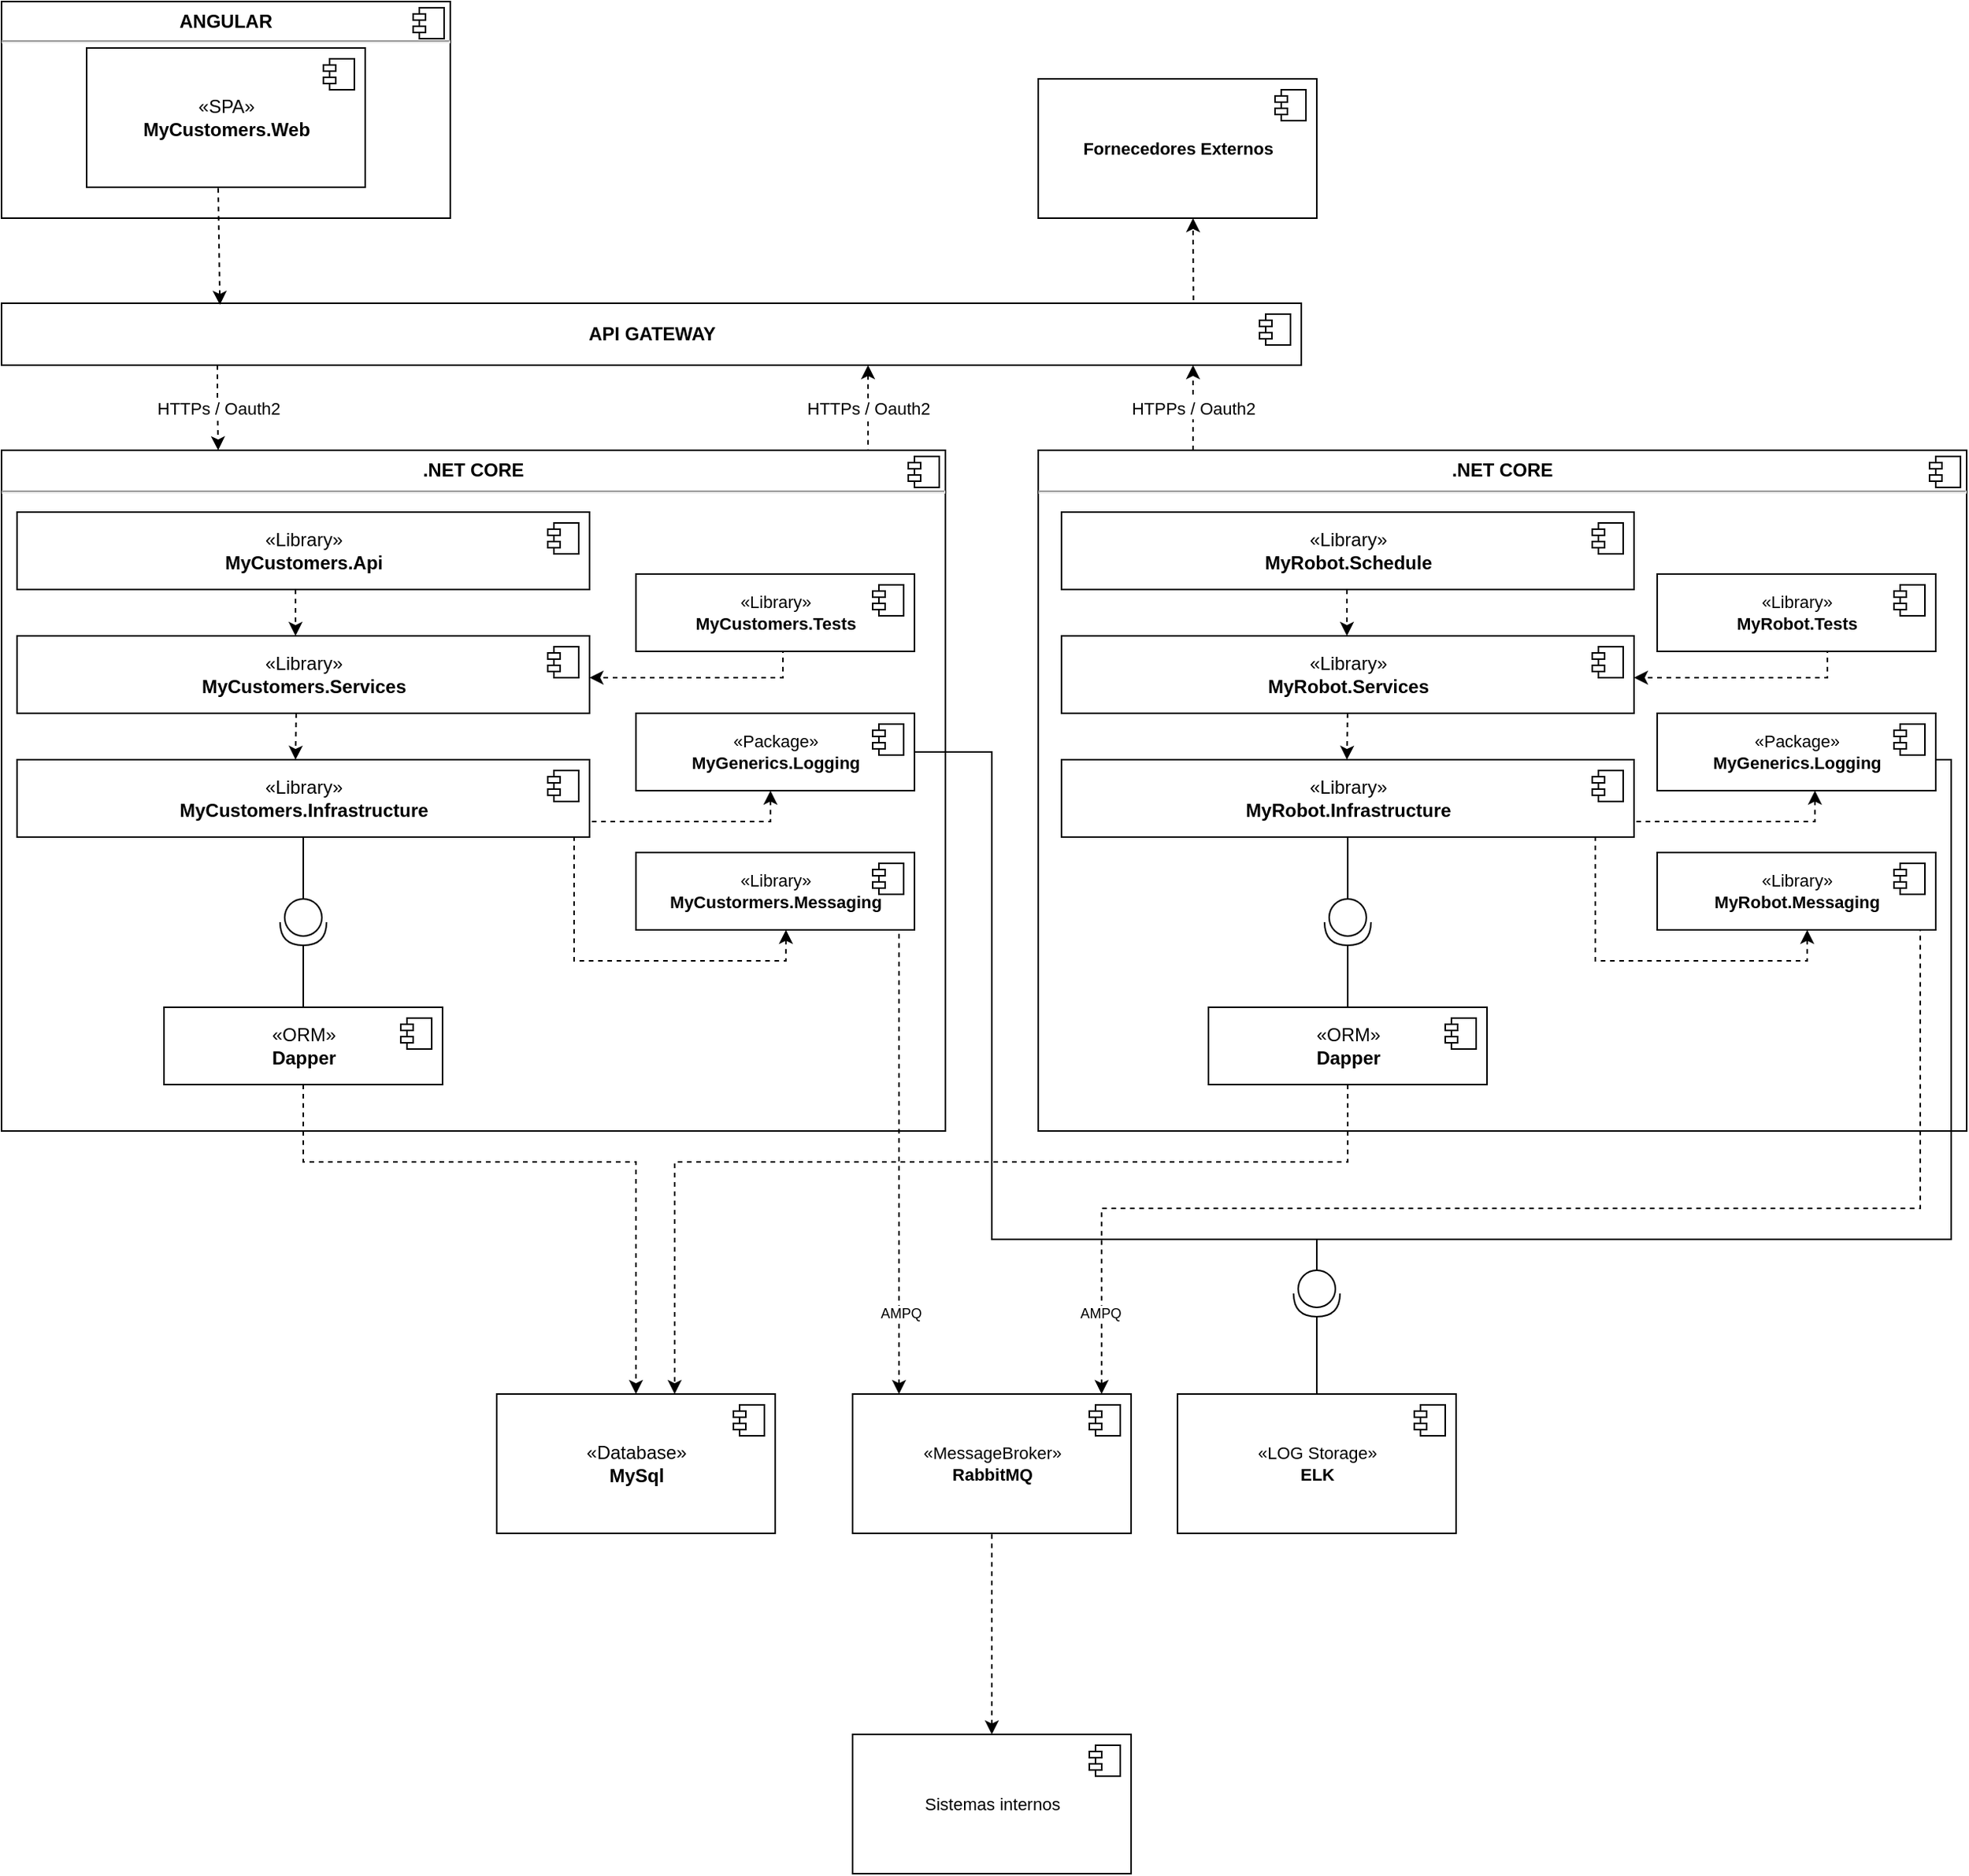 <mxfile version="17.2.4" type="device"><diagram name="Page-1" id="58cdce13-f638-feb5-8d6f-7d28b1aa9fa0"><mxGraphModel dx="1422" dy="865" grid="1" gridSize="10" guides="1" tooltips="1" connect="1" arrows="1" fold="1" page="1" pageScale="1" pageWidth="1100" pageHeight="850" background="none" math="0" shadow="0"><root><mxCell id="0"/><mxCell id="1" parent="0"/><mxCell id="VvFKbpdzm0UCO0116I_n-8" value="&lt;b&gt;API GATEWAY&lt;/b&gt;" style="html=1;dropTarget=0;" parent="1" vertex="1"><mxGeometry x="70" y="405" width="840" height="40" as="geometry"/></mxCell><mxCell id="VvFKbpdzm0UCO0116I_n-9" value="" style="shape=module;jettyWidth=8;jettyHeight=4;" parent="VvFKbpdzm0UCO0116I_n-8" vertex="1"><mxGeometry x="1" width="20" height="20" relative="1" as="geometry"><mxPoint x="-27" y="7" as="offset"/></mxGeometry></mxCell><mxCell id="VvFKbpdzm0UCO0116I_n-25" value="&lt;p style=&quot;margin: 0px ; margin-top: 6px ; text-align: center&quot;&gt;&lt;b&gt;.NET CORE&lt;/b&gt;&lt;/p&gt;&lt;hr&gt;&lt;p style=&quot;margin: 0px ; margin-left: 8px&quot;&gt;&lt;br&gt;&lt;/p&gt;" style="align=left;overflow=fill;html=1;dropTarget=0;" parent="1" vertex="1"><mxGeometry x="70" y="500" width="610" height="440" as="geometry"/></mxCell><mxCell id="VvFKbpdzm0UCO0116I_n-26" value="" style="shape=component;jettyWidth=8;jettyHeight=4;" parent="VvFKbpdzm0UCO0116I_n-25" vertex="1"><mxGeometry x="1" width="20" height="20" relative="1" as="geometry"><mxPoint x="-24" y="4" as="offset"/></mxGeometry></mxCell><mxCell id="VvFKbpdzm0UCO0116I_n-29" value="«Library»&lt;br&gt;&lt;b&gt;MyCustomers.Api&lt;/b&gt;" style="html=1;dropTarget=0;" parent="1" vertex="1"><mxGeometry x="80" y="540" width="370" height="50" as="geometry"/></mxCell><mxCell id="VvFKbpdzm0UCO0116I_n-30" value="" style="shape=module;jettyWidth=8;jettyHeight=4;" parent="VvFKbpdzm0UCO0116I_n-29" vertex="1"><mxGeometry x="1" width="20" height="20" relative="1" as="geometry"><mxPoint x="-27" y="7" as="offset"/></mxGeometry></mxCell><mxCell id="VvFKbpdzm0UCO0116I_n-31" value="«Library»&lt;br&gt;&lt;b&gt;MyCustomers.Services&lt;/b&gt;" style="html=1;dropTarget=0;" parent="1" vertex="1"><mxGeometry x="80" y="620" width="370" height="50" as="geometry"/></mxCell><mxCell id="VvFKbpdzm0UCO0116I_n-32" value="" style="shape=module;jettyWidth=8;jettyHeight=4;" parent="VvFKbpdzm0UCO0116I_n-31" vertex="1"><mxGeometry x="1" width="20" height="20" relative="1" as="geometry"><mxPoint x="-27" y="7" as="offset"/></mxGeometry></mxCell><mxCell id="VvFKbpdzm0UCO0116I_n-33" value="«Library»&lt;br&gt;&lt;b&gt;MyCustomers.Infrastructure&lt;/b&gt;" style="html=1;dropTarget=0;" parent="1" vertex="1"><mxGeometry x="80" y="700" width="370" height="50" as="geometry"/></mxCell><mxCell id="VvFKbpdzm0UCO0116I_n-34" value="" style="shape=module;jettyWidth=8;jettyHeight=4;" parent="VvFKbpdzm0UCO0116I_n-33" vertex="1"><mxGeometry x="1" width="20" height="20" relative="1" as="geometry"><mxPoint x="-27" y="7" as="offset"/></mxGeometry></mxCell><mxCell id="ZTXozg64svyM73aOMJIb-1" value="" style="endArrow=classic;html=1;rounded=0;dashed=1" parent="1" edge="1"><mxGeometry width="50" height="50" relative="1" as="geometry"><mxPoint x="260" y="590" as="sourcePoint"/><mxPoint x="260" y="620" as="targetPoint"/><Array as="points"><mxPoint x="260" y="600"/></Array></mxGeometry></mxCell><mxCell id="ZTXozg64svyM73aOMJIb-5" value="" style="endArrow=classic;html=1;rounded=0;dashed=1" parent="1" edge="1"><mxGeometry width="50" height="50" relative="1" as="geometry"><mxPoint x="260.4" y="670" as="sourcePoint"/><mxPoint x="260" y="700" as="targetPoint"/><Array as="points"/></mxGeometry></mxCell><mxCell id="ZTXozg64svyM73aOMJIb-7" value="" style="endArrow=classic;html=1;rounded=0;dashed=1" parent="1" edge="1"><mxGeometry relative="1" as="geometry"><mxPoint x="209.5" y="445" as="sourcePoint"/><mxPoint x="210" y="500" as="targetPoint"/><Array as="points"><mxPoint x="209.5" y="465"/></Array></mxGeometry></mxCell><object label="HTTPs / Oauth2" sdsds="sdsdsds" id="ZTXozg64svyM73aOMJIb-8"><mxCell style="edgeLabel;resizable=0;html=1;align=center;verticalAlign=middle;" parent="ZTXozg64svyM73aOMJIb-7" connectable="0" vertex="1"><mxGeometry relative="1" as="geometry"/></mxCell></object><mxCell id="ZTXozg64svyM73aOMJIb-9" value="«Database»&lt;br&gt;&lt;b&gt;MySql&lt;/b&gt;" style="html=1;dropTarget=0;" parent="1" vertex="1"><mxGeometry x="390" y="1110" width="180" height="90" as="geometry"/></mxCell><mxCell id="ZTXozg64svyM73aOMJIb-10" value="" style="shape=module;jettyWidth=8;jettyHeight=4;" parent="ZTXozg64svyM73aOMJIb-9" vertex="1"><mxGeometry x="1" width="20" height="20" relative="1" as="geometry"><mxPoint x="-27" y="7" as="offset"/></mxGeometry></mxCell><mxCell id="ZTXozg64svyM73aOMJIb-11" value="«ORM»&lt;br&gt;&lt;b&gt;Dapper&lt;/b&gt;" style="html=1;dropTarget=0;" parent="1" vertex="1"><mxGeometry x="175" y="860" width="180" height="50" as="geometry"/></mxCell><mxCell id="ZTXozg64svyM73aOMJIb-12" value="" style="shape=module;jettyWidth=8;jettyHeight=4;" parent="ZTXozg64svyM73aOMJIb-11" vertex="1"><mxGeometry x="1" width="20" height="20" relative="1" as="geometry"><mxPoint x="-27" y="7" as="offset"/></mxGeometry></mxCell><mxCell id="ZTXozg64svyM73aOMJIb-16" style="rounded=0;orthogonalLoop=1;jettySize=auto;html=1;exitX=0;exitY=0.5;exitDx=0;exitDy=0;exitPerimeter=0;edgeStyle=orthogonalEdgeStyle;startArrow=none;startFill=0;endArrow=none;endFill=0;" parent="1" source="ZTXozg64svyM73aOMJIb-13" target="VvFKbpdzm0UCO0116I_n-33" edge="1"><mxGeometry relative="1" as="geometry"/></mxCell><mxCell id="ZTXozg64svyM73aOMJIb-13" value="" style="shape=providedRequiredInterface;html=1;verticalLabelPosition=bottom;sketch=0;rotation=90;" parent="1" vertex="1"><mxGeometry x="250" y="790" width="30" height="30" as="geometry"/></mxCell><mxCell id="ZTXozg64svyM73aOMJIb-17" style="edgeStyle=orthogonalEdgeStyle;rounded=0;orthogonalLoop=1;jettySize=auto;html=1;exitX=1;exitY=0.5;exitDx=0;exitDy=0;exitPerimeter=0;endArrow=none;endFill=0;" parent="1" source="ZTXozg64svyM73aOMJIb-13" target="ZTXozg64svyM73aOMJIb-11" edge="1"><mxGeometry relative="1" as="geometry"/></mxCell><mxCell id="ZTXozg64svyM73aOMJIb-18" value="" style="endArrow=classic;html=1;rounded=0;entryX=0.5;entryY=0;entryDx=0;entryDy=0;dashed=1;exitX=0.5;exitY=1;exitDx=0;exitDy=0;" parent="1" source="ZTXozg64svyM73aOMJIb-11" target="ZTXozg64svyM73aOMJIb-9" edge="1"><mxGeometry width="50" height="50" relative="1" as="geometry"><mxPoint x="264.9" y="950" as="sourcePoint"/><mxPoint x="264.5" y="1006" as="targetPoint"/><Array as="points"><mxPoint x="265" y="960"/><mxPoint x="380" y="960"/><mxPoint x="480" y="960"/></Array></mxGeometry></mxCell><mxCell id="ZTXozg64svyM73aOMJIb-21" value="&lt;p style=&quot;margin: 6px 0px 0px ; text-align: center ; font-size: 12px&quot;&gt;&lt;b&gt;&lt;font style=&quot;font-size: 12px&quot;&gt;.NET CORE&lt;/font&gt;&lt;/b&gt;&lt;/p&gt;&lt;hr style=&quot;font-size: 12px&quot;&gt;&lt;p style=&quot;margin: 0px 0px 0px 8px ; font-size: 12px&quot;&gt;&lt;br&gt;&lt;/p&gt;" style="align=left;overflow=fill;html=1;dropTarget=0;fontFamily=Helvetica;fontSize=11;fontColor=default;" parent="1" vertex="1"><mxGeometry x="740" y="500" width="600" height="440" as="geometry"/></mxCell><mxCell id="ZTXozg64svyM73aOMJIb-22" value="" style="shape=component;jettyWidth=8;jettyHeight=4;fontFamily=Helvetica;fontSize=11;fontColor=default;" parent="ZTXozg64svyM73aOMJIb-21" vertex="1"><mxGeometry x="1" width="20" height="20" relative="1" as="geometry"><mxPoint x="-24" y="4" as="offset"/></mxGeometry></mxCell><mxCell id="ZTXozg64svyM73aOMJIb-23" value="«Library»&lt;br&gt;&lt;b&gt;MyCustomers.Tests&lt;/b&gt;" style="html=1;dropTarget=0;fontFamily=Helvetica;fontSize=11;fontColor=default;" parent="1" vertex="1"><mxGeometry x="480" y="580" width="180" height="50" as="geometry"/></mxCell><mxCell id="ZTXozg64svyM73aOMJIb-24" value="" style="shape=module;jettyWidth=8;jettyHeight=4;fontFamily=Helvetica;fontSize=11;fontColor=default;" parent="ZTXozg64svyM73aOMJIb-23" vertex="1"><mxGeometry x="1" width="20" height="20" relative="1" as="geometry"><mxPoint x="-27" y="7" as="offset"/></mxGeometry></mxCell><mxCell id="ZTXozg64svyM73aOMJIb-30" value="«Library»&lt;br&gt;&lt;b&gt;MyCustormers.Messaging&lt;/b&gt;" style="html=1;dropTarget=0;fontFamily=Helvetica;fontSize=11;fontColor=default;" parent="1" vertex="1"><mxGeometry x="480" y="760" width="180" height="50" as="geometry"/></mxCell><mxCell id="ZTXozg64svyM73aOMJIb-31" value="" style="shape=module;jettyWidth=8;jettyHeight=4;fontFamily=Helvetica;fontSize=11;fontColor=default;" parent="ZTXozg64svyM73aOMJIb-30" vertex="1"><mxGeometry x="1" width="20" height="20" relative="1" as="geometry"><mxPoint x="-27" y="7" as="offset"/></mxGeometry></mxCell><mxCell id="ZTXozg64svyM73aOMJIb-34" value="«MessageBroker»&lt;br&gt;&lt;b&gt;RabbitMQ&lt;/b&gt;" style="html=1;dropTarget=0;fontFamily=Helvetica;fontSize=11;fontColor=default;" parent="1" vertex="1"><mxGeometry x="620" y="1110" width="180" height="90" as="geometry"/></mxCell><mxCell id="ZTXozg64svyM73aOMJIb-35" value="" style="shape=module;jettyWidth=8;jettyHeight=4;fontFamily=Helvetica;fontSize=11;fontColor=default;" parent="ZTXozg64svyM73aOMJIb-34" vertex="1"><mxGeometry x="1" width="20" height="20" relative="1" as="geometry"><mxPoint x="-27" y="7" as="offset"/></mxGeometry></mxCell><mxCell id="ZTXozg64svyM73aOMJIb-36" value="" style="endArrow=none;dashed=1;html=1;rounded=0;labelBackgroundColor=default;fontFamily=Helvetica;fontSize=11;fontColor=default;strokeColor=default;shape=connector;startArrow=classic;startFill=1;endFill=0;edgeStyle=orthogonalEdgeStyle;" parent="1" target="ZTXozg64svyM73aOMJIb-30" edge="1"><mxGeometry width="50" height="50" relative="1" as="geometry"><mxPoint x="650" y="1110" as="sourcePoint"/><mxPoint x="480" y="880" as="targetPoint"/><Array as="points"><mxPoint x="650" y="1110"/></Array></mxGeometry></mxCell><mxCell id="3LLTjcPiCj3zAwudfizL-51" value="AMPQ" style="edgeLabel;html=1;align=center;verticalAlign=middle;resizable=0;points=[];fontSize=9;" parent="ZTXozg64svyM73aOMJIb-36" vertex="1" connectable="0"><mxGeometry x="-0.653" y="-1" relative="1" as="geometry"><mxPoint as="offset"/></mxGeometry></mxCell><mxCell id="ZTXozg64svyM73aOMJIb-38" value="Sistemas internos" style="html=1;dropTarget=0;fontFamily=Helvetica;fontSize=11;fontColor=default;" parent="1" vertex="1"><mxGeometry x="620" y="1330" width="180" height="90" as="geometry"/></mxCell><mxCell id="ZTXozg64svyM73aOMJIb-39" value="" style="shape=module;jettyWidth=8;jettyHeight=4;fontFamily=Helvetica;fontSize=11;fontColor=default;" parent="ZTXozg64svyM73aOMJIb-38" vertex="1"><mxGeometry x="1" width="20" height="20" relative="1" as="geometry"><mxPoint x="-27" y="7" as="offset"/></mxGeometry></mxCell><mxCell id="ZTXozg64svyM73aOMJIb-40" value="" style="endArrow=none;dashed=1;html=1;rounded=0;labelBackgroundColor=default;fontFamily=Helvetica;fontSize=11;fontColor=default;strokeColor=default;shape=connector;startArrow=classic;startFill=1;endFill=0;edgeStyle=orthogonalEdgeStyle;exitX=0.5;exitY=0;exitDx=0;exitDy=0;entryX=0.5;entryY=1;entryDx=0;entryDy=0;" parent="1" source="ZTXozg64svyM73aOMJIb-38" target="ZTXozg64svyM73aOMJIb-34" edge="1"><mxGeometry width="50" height="50" relative="1" as="geometry"><mxPoint x="569.5" y="1395" as="sourcePoint"/><mxPoint x="569.5" y="1155" as="targetPoint"/><Array as="points"><mxPoint x="710" y="1330"/><mxPoint x="710" y="1330"/></Array></mxGeometry></mxCell><mxCell id="ZTXozg64svyM73aOMJIb-41" value="«Package»&lt;br&gt;&lt;b&gt;MyGenerics.Logging&lt;/b&gt;" style="html=1;dropTarget=0;fontFamily=Helvetica;fontSize=11;fontColor=default;" parent="1" vertex="1"><mxGeometry x="480" y="670" width="180" height="50" as="geometry"/></mxCell><mxCell id="ZTXozg64svyM73aOMJIb-42" value="" style="shape=module;jettyWidth=8;jettyHeight=4;fontFamily=Helvetica;fontSize=11;fontColor=default;" parent="ZTXozg64svyM73aOMJIb-41" vertex="1"><mxGeometry x="1" width="20" height="20" relative="1" as="geometry"><mxPoint x="-27" y="7" as="offset"/></mxGeometry></mxCell><mxCell id="3LLTjcPiCj3zAwudfizL-40" style="edgeStyle=orthogonalEdgeStyle;rounded=0;orthogonalLoop=1;jettySize=auto;html=1;exitX=1;exitY=0.5;exitDx=0;exitDy=0;exitPerimeter=0;entryX=0.5;entryY=0;entryDx=0;entryDy=0;fontSize=12;endArrow=none;endFill=0;" parent="1" source="ZTXozg64svyM73aOMJIb-44" target="ZTXozg64svyM73aOMJIb-46" edge="1"><mxGeometry relative="1" as="geometry"/></mxCell><mxCell id="3LLTjcPiCj3zAwudfizL-42" style="edgeStyle=orthogonalEdgeStyle;rounded=0;orthogonalLoop=1;jettySize=auto;html=1;exitX=0;exitY=0.5;exitDx=0;exitDy=0;exitPerimeter=0;entryX=1;entryY=0.5;entryDx=0;entryDy=0;fontSize=12;endArrow=none;endFill=0;" parent="1" source="ZTXozg64svyM73aOMJIb-44" target="ZTXozg64svyM73aOMJIb-41" edge="1"><mxGeometry relative="1" as="geometry"><Array as="points"><mxPoint x="710" y="1010"/><mxPoint x="710" y="695"/></Array></mxGeometry></mxCell><mxCell id="3LLTjcPiCj3zAwudfizL-43" style="edgeStyle=orthogonalEdgeStyle;rounded=0;orthogonalLoop=1;jettySize=auto;html=1;exitX=0;exitY=0.5;exitDx=0;exitDy=0;exitPerimeter=0;entryX=1;entryY=0.5;entryDx=0;entryDy=0;fontSize=12;endArrow=none;endFill=0;" parent="1" source="ZTXozg64svyM73aOMJIb-44" target="3LLTjcPiCj3zAwudfizL-17" edge="1"><mxGeometry relative="1" as="geometry"><Array as="points"><mxPoint x="920" y="1010"/><mxPoint x="1330" y="1010"/><mxPoint x="1330" y="700"/><mxPoint x="1320" y="700"/></Array></mxGeometry></mxCell><mxCell id="ZTXozg64svyM73aOMJIb-44" value="" style="shape=providedRequiredInterface;html=1;verticalLabelPosition=bottom;sketch=0;rotation=90;" parent="1" vertex="1"><mxGeometry x="905" y="1030" width="30" height="30" as="geometry"/></mxCell><mxCell id="ZTXozg64svyM73aOMJIb-46" value="«LOG Storage»&lt;br&gt;&lt;b&gt;ELK&lt;/b&gt;" style="html=1;dropTarget=0;fontFamily=Helvetica;fontSize=11;fontColor=default;" parent="1" vertex="1"><mxGeometry x="830" y="1110" width="180" height="90" as="geometry"/></mxCell><mxCell id="ZTXozg64svyM73aOMJIb-47" value="" style="shape=module;jettyWidth=8;jettyHeight=4;fontFamily=Helvetica;fontSize=11;fontColor=default;" parent="ZTXozg64svyM73aOMJIb-46" vertex="1"><mxGeometry x="1" width="20" height="20" relative="1" as="geometry"><mxPoint x="-27" y="7" as="offset"/></mxGeometry></mxCell><mxCell id="ZTXozg64svyM73aOMJIb-51" value="&lt;b&gt;Fornecedores Externos&lt;/b&gt;" style="html=1;dropTarget=0;fontFamily=Helvetica;fontSize=11;fontColor=default;" parent="1" vertex="1"><mxGeometry x="740" y="260" width="180" height="90" as="geometry"/></mxCell><mxCell id="ZTXozg64svyM73aOMJIb-52" value="" style="shape=module;jettyWidth=8;jettyHeight=4;fontFamily=Helvetica;fontSize=11;fontColor=default;" parent="ZTXozg64svyM73aOMJIb-51" vertex="1"><mxGeometry x="1" width="20" height="20" relative="1" as="geometry"><mxPoint x="-27" y="7" as="offset"/></mxGeometry></mxCell><mxCell id="ZTXozg64svyM73aOMJIb-53" value="" style="endArrow=classic;html=1;rounded=0;entryX=0.165;entryY=0.025;entryDx=0;entryDy=0;entryPerimeter=0;dashed=1;exitX=0.917;exitY=-0.05;exitDx=0;exitDy=0;exitPerimeter=0;" parent="1" source="VvFKbpdzm0UCO0116I_n-8" edge="1"><mxGeometry width="50" height="50" relative="1" as="geometry"><mxPoint x="840" y="394" as="sourcePoint"/><mxPoint x="840.0" y="350" as="targetPoint"/><Array as="points"/></mxGeometry></mxCell><mxCell id="3LLTjcPiCj3zAwudfizL-3" value="«Library»&lt;br&gt;&lt;b&gt;MyRobot.Schedule&lt;/b&gt;" style="html=1;dropTarget=0;" parent="1" vertex="1"><mxGeometry x="755" y="540" width="370" height="50" as="geometry"/></mxCell><mxCell id="3LLTjcPiCj3zAwudfizL-4" value="" style="shape=module;jettyWidth=8;jettyHeight=4;" parent="3LLTjcPiCj3zAwudfizL-3" vertex="1"><mxGeometry x="1" width="20" height="20" relative="1" as="geometry"><mxPoint x="-27" y="7" as="offset"/></mxGeometry></mxCell><mxCell id="3LLTjcPiCj3zAwudfizL-5" value="" style="endArrow=classic;html=1;rounded=0;dashed=1" parent="1" edge="1"><mxGeometry width="50" height="50" relative="1" as="geometry"><mxPoint x="939.5" y="590" as="sourcePoint"/><mxPoint x="939.5" y="620" as="targetPoint"/><Array as="points"><mxPoint x="939.5" y="600"/></Array></mxGeometry></mxCell><mxCell id="3LLTjcPiCj3zAwudfizL-6" value="«Library»&lt;br&gt;&lt;b&gt;MyRobot.Services&lt;/b&gt;" style="html=1;dropTarget=0;" parent="1" vertex="1"><mxGeometry x="755" y="620" width="370" height="50" as="geometry"/></mxCell><mxCell id="3LLTjcPiCj3zAwudfizL-7" value="" style="shape=module;jettyWidth=8;jettyHeight=4;" parent="3LLTjcPiCj3zAwudfizL-6" vertex="1"><mxGeometry x="1" width="20" height="20" relative="1" as="geometry"><mxPoint x="-27" y="7" as="offset"/></mxGeometry></mxCell><mxCell id="3LLTjcPiCj3zAwudfizL-8" value="" style="endArrow=classic;html=1;rounded=0;dashed=1;" parent="1" edge="1"><mxGeometry relative="1" as="geometry"><mxPoint x="840" y="500" as="sourcePoint"/><mxPoint x="840" y="445" as="targetPoint"/><Array as="points"/></mxGeometry></mxCell><object label="HTPPs / Oauth2" sdsds="sdsdsds" id="3LLTjcPiCj3zAwudfizL-9"><mxCell style="edgeLabel;resizable=0;html=1;align=center;verticalAlign=middle;" parent="3LLTjcPiCj3zAwudfizL-8" connectable="0" vertex="1"><mxGeometry relative="1" as="geometry"/></mxCell></object><mxCell id="3LLTjcPiCj3zAwudfizL-11" value="«Library»&lt;br&gt;&lt;b&gt;MyRobot.Infrastructure&lt;/b&gt;" style="html=1;dropTarget=0;" parent="1" vertex="1"><mxGeometry x="755" y="700" width="370" height="50" as="geometry"/></mxCell><mxCell id="3LLTjcPiCj3zAwudfizL-12" value="" style="shape=module;jettyWidth=8;jettyHeight=4;" parent="3LLTjcPiCj3zAwudfizL-11" vertex="1"><mxGeometry x="1" width="20" height="20" relative="1" as="geometry"><mxPoint x="-27" y="7" as="offset"/></mxGeometry></mxCell><mxCell id="3LLTjcPiCj3zAwudfizL-13" value="" style="endArrow=classic;html=1;rounded=0;dashed=1" parent="1" edge="1"><mxGeometry width="50" height="50" relative="1" as="geometry"><mxPoint x="939.9" y="670" as="sourcePoint"/><mxPoint x="939.5" y="700" as="targetPoint"/><Array as="points"/></mxGeometry></mxCell><mxCell id="3LLTjcPiCj3zAwudfizL-14" value="«Library»&lt;br&gt;&lt;b&gt;MyRobot.Tests&lt;/b&gt;" style="html=1;dropTarget=0;fontFamily=Helvetica;fontSize=11;fontColor=default;" parent="1" vertex="1"><mxGeometry x="1140" y="580" width="180" height="50" as="geometry"/></mxCell><mxCell id="3LLTjcPiCj3zAwudfizL-15" value="" style="shape=module;jettyWidth=8;jettyHeight=4;fontFamily=Helvetica;fontSize=11;fontColor=default;" parent="3LLTjcPiCj3zAwudfizL-14" vertex="1"><mxGeometry x="1" width="20" height="20" relative="1" as="geometry"><mxPoint x="-27" y="7" as="offset"/></mxGeometry></mxCell><mxCell id="3LLTjcPiCj3zAwudfizL-16" value="" style="endArrow=classic;dashed=1;html=1;rounded=0;labelBackgroundColor=default;fontFamily=Helvetica;fontSize=11;fontColor=default;strokeColor=default;shape=connector;entryX=1;entryY=0.5;entryDx=0;entryDy=0;exitX=0.5;exitY=1;exitDx=0;exitDy=0;startArrow=none;startFill=0;endFill=1;edgeStyle=orthogonalEdgeStyle;" parent="1" source="3LLTjcPiCj3zAwudfizL-14" edge="1"><mxGeometry width="50" height="50" relative="1" as="geometry"><mxPoint x="1252.02" y="670" as="sourcePoint"/><mxPoint x="1125" y="647" as="targetPoint"/><Array as="points"><mxPoint x="1250" y="647"/></Array></mxGeometry></mxCell><mxCell id="3LLTjcPiCj3zAwudfizL-17" value="«Package»&lt;br&gt;&lt;b&gt;MyGenerics.Logging&lt;/b&gt;" style="html=1;dropTarget=0;fontFamily=Helvetica;fontSize=11;fontColor=default;" parent="1" vertex="1"><mxGeometry x="1140" y="670" width="180" height="50" as="geometry"/></mxCell><mxCell id="3LLTjcPiCj3zAwudfizL-18" value="" style="shape=module;jettyWidth=8;jettyHeight=4;fontFamily=Helvetica;fontSize=11;fontColor=default;" parent="3LLTjcPiCj3zAwudfizL-17" vertex="1"><mxGeometry x="1" width="20" height="20" relative="1" as="geometry"><mxPoint x="-27" y="7" as="offset"/></mxGeometry></mxCell><mxCell id="3LLTjcPiCj3zAwudfizL-20" style="edgeStyle=orthogonalEdgeStyle;rounded=0;orthogonalLoop=1;jettySize=auto;html=1;exitX=0;exitY=0.5;exitDx=0;exitDy=0;exitPerimeter=0;entryX=0.5;entryY=1;entryDx=0;entryDy=0;endArrow=none;endFill=0;" parent="1" source="3LLTjcPiCj3zAwudfizL-19" target="3LLTjcPiCj3zAwudfizL-11" edge="1"><mxGeometry relative="1" as="geometry"/></mxCell><mxCell id="3LLTjcPiCj3zAwudfizL-23" style="edgeStyle=orthogonalEdgeStyle;rounded=0;orthogonalLoop=1;jettySize=auto;html=1;exitX=1;exitY=0.5;exitDx=0;exitDy=0;exitPerimeter=0;entryX=0.5;entryY=0;entryDx=0;entryDy=0;endArrow=none;endFill=0;" parent="1" source="3LLTjcPiCj3zAwudfizL-19" target="3LLTjcPiCj3zAwudfizL-21" edge="1"><mxGeometry relative="1" as="geometry"/></mxCell><mxCell id="3LLTjcPiCj3zAwudfizL-19" value="" style="shape=providedRequiredInterface;html=1;verticalLabelPosition=bottom;sketch=0;rotation=90;" parent="1" vertex="1"><mxGeometry x="925" y="790" width="30" height="30" as="geometry"/></mxCell><mxCell id="3LLTjcPiCj3zAwudfizL-21" value="«ORM»&lt;br&gt;&lt;b&gt;Dapper&lt;/b&gt;" style="html=1;dropTarget=0;" parent="1" vertex="1"><mxGeometry x="850" y="860" width="180" height="50" as="geometry"/></mxCell><mxCell id="3LLTjcPiCj3zAwudfizL-22" value="" style="shape=module;jettyWidth=8;jettyHeight=4;" parent="3LLTjcPiCj3zAwudfizL-21" vertex="1"><mxGeometry x="1" width="20" height="20" relative="1" as="geometry"><mxPoint x="-27" y="7" as="offset"/></mxGeometry></mxCell><mxCell id="3LLTjcPiCj3zAwudfizL-27" value="" style="endArrow=classic;dashed=1;html=1;rounded=0;labelBackgroundColor=default;fontFamily=Helvetica;fontSize=11;fontColor=default;strokeColor=default;shape=connector;entryX=1;entryY=0.5;entryDx=0;entryDy=0;exitX=0.5;exitY=1;exitDx=0;exitDy=0;startArrow=none;startFill=0;endFill=1;edgeStyle=orthogonalEdgeStyle;" parent="1" edge="1"><mxGeometry width="50" height="50" relative="1" as="geometry"><mxPoint x="555" y="630" as="sourcePoint"/><mxPoint x="450" y="647" as="targetPoint"/><Array as="points"><mxPoint x="575" y="647"/></Array></mxGeometry></mxCell><mxCell id="3LLTjcPiCj3zAwudfizL-28" value="" style="endArrow=none;dashed=1;html=1;rounded=0;labelBackgroundColor=default;fontFamily=Helvetica;fontSize=11;fontColor=default;strokeColor=default;shape=connector;startArrow=classic;startFill=1;endFill=0;edgeStyle=orthogonalEdgeStyle;entryX=1;entryY=0.75;entryDx=0;entryDy=0;exitX=0.483;exitY=1;exitDx=0;exitDy=0;exitPerimeter=0;" parent="1" source="ZTXozg64svyM73aOMJIb-41" target="VvFKbpdzm0UCO0116I_n-33" edge="1"><mxGeometry width="50" height="50" relative="1" as="geometry"><mxPoint x="567" y="730" as="sourcePoint"/><mxPoint x="470" y="820" as="targetPoint"/><Array as="points"><mxPoint x="567" y="740"/><mxPoint x="450" y="740"/></Array></mxGeometry></mxCell><mxCell id="3LLTjcPiCj3zAwudfizL-29" value="" style="endArrow=none;dashed=1;html=1;rounded=0;labelBackgroundColor=default;fontFamily=Helvetica;fontSize=11;fontColor=default;strokeColor=default;shape=connector;startArrow=classic;startFill=1;endFill=0;edgeStyle=orthogonalEdgeStyle;entryX=1;entryY=0.75;entryDx=0;entryDy=0;exitX=0.483;exitY=1;exitDx=0;exitDy=0;exitPerimeter=0;" parent="1" edge="1"><mxGeometry width="50" height="50" relative="1" as="geometry"><mxPoint x="1241.94" y="720" as="sourcePoint"/><mxPoint x="1125" y="737.5" as="targetPoint"/><Array as="points"><mxPoint x="1242" y="740"/><mxPoint x="1125" y="740"/></Array></mxGeometry></mxCell><mxCell id="3LLTjcPiCj3zAwudfizL-44" value="" style="endArrow=none;dashed=1;html=1;rounded=0;labelBackgroundColor=default;fontFamily=Helvetica;fontSize=11;fontColor=default;strokeColor=default;shape=connector;startArrow=classic;startFill=1;endFill=0;edgeStyle=orthogonalEdgeStyle;exitX=0.483;exitY=1;exitDx=0;exitDy=0;exitPerimeter=0;" parent="1" edge="1"><mxGeometry width="50" height="50" relative="1" as="geometry"><mxPoint x="576.94" y="810" as="sourcePoint"/><mxPoint x="440" y="750" as="targetPoint"/><Array as="points"><mxPoint x="577" y="830"/><mxPoint x="440" y="830"/><mxPoint x="440" y="750"/></Array></mxGeometry></mxCell><mxCell id="3LLTjcPiCj3zAwudfizL-45" value="" style="endArrow=classic;html=1;rounded=0;dashed=1;exitX=0.5;exitY=1;exitDx=0;exitDy=0;" parent="1" source="3LLTjcPiCj3zAwudfizL-21" edge="1"><mxGeometry width="50" height="50" relative="1" as="geometry"><mxPoint x="635" y="880" as="sourcePoint"/><mxPoint x="505" y="1110" as="targetPoint"/><Array as="points"><mxPoint x="940" y="960"/><mxPoint x="880" y="960"/><mxPoint x="750" y="960"/><mxPoint x="600" y="960"/><mxPoint x="505" y="960"/><mxPoint x="505" y="1080"/></Array></mxGeometry></mxCell><mxCell id="3LLTjcPiCj3zAwudfizL-46" value="«Library»&lt;br&gt;&lt;b&gt;MyRobot.Messaging&lt;/b&gt;" style="html=1;dropTarget=0;fontFamily=Helvetica;fontSize=11;fontColor=default;" parent="1" vertex="1"><mxGeometry x="1140" y="760" width="180" height="50" as="geometry"/></mxCell><mxCell id="3LLTjcPiCj3zAwudfizL-47" value="" style="shape=module;jettyWidth=8;jettyHeight=4;fontFamily=Helvetica;fontSize=11;fontColor=default;" parent="3LLTjcPiCj3zAwudfizL-46" vertex="1"><mxGeometry x="1" width="20" height="20" relative="1" as="geometry"><mxPoint x="-27" y="7" as="offset"/></mxGeometry></mxCell><mxCell id="3LLTjcPiCj3zAwudfizL-48" value="" style="endArrow=none;dashed=1;html=1;rounded=0;labelBackgroundColor=default;fontFamily=Helvetica;fontSize=11;fontColor=default;strokeColor=default;shape=connector;startArrow=classic;startFill=1;endFill=0;edgeStyle=orthogonalEdgeStyle;exitX=0.483;exitY=1;exitDx=0;exitDy=0;exitPerimeter=0;" parent="1" edge="1"><mxGeometry width="50" height="50" relative="1" as="geometry"><mxPoint x="1236.94" y="810" as="sourcePoint"/><mxPoint x="1100" y="750" as="targetPoint"/><Array as="points"><mxPoint x="1237" y="830"/><mxPoint x="1100" y="830"/><mxPoint x="1100" y="750"/></Array></mxGeometry></mxCell><mxCell id="3LLTjcPiCj3zAwudfizL-49" value="" style="endArrow=none;dashed=1;html=1;rounded=0;labelBackgroundColor=default;fontFamily=Helvetica;fontSize=11;fontColor=default;strokeColor=default;shape=connector;startArrow=classic;startFill=1;endFill=0;edgeStyle=orthogonalEdgeStyle;exitX=0.894;exitY=0;exitDx=0;exitDy=0;exitPerimeter=0;" parent="1" source="ZTXozg64svyM73aOMJIb-34" target="3LLTjcPiCj3zAwudfizL-46" edge="1"><mxGeometry width="50" height="50" relative="1" as="geometry"><mxPoint x="1310" y="1080" as="sourcePoint"/><mxPoint x="1310" y="840" as="targetPoint"/><Array as="points"><mxPoint x="781" y="990"/><mxPoint x="1310" y="990"/></Array></mxGeometry></mxCell><mxCell id="3LLTjcPiCj3zAwudfizL-53" value="AMPQ" style="edgeLabel;html=1;align=center;verticalAlign=middle;resizable=0;points=[];fontSize=9;" parent="1" vertex="1" connectable="0"><mxGeometry x="780" y="1058" as="geometry"/></mxCell><mxCell id="3LLTjcPiCj3zAwudfizL-58" value="&lt;p style=&quot;margin: 0px ; margin-top: 6px ; text-align: center&quot;&gt;&lt;b&gt;&lt;font style=&quot;font-size: 12px&quot;&gt;ANGULAR&lt;/font&gt;&lt;/b&gt;&lt;/p&gt;&lt;hr&gt;&lt;p style=&quot;margin: 0px ; margin-left: 8px&quot;&gt;&lt;br&gt;&lt;/p&gt;" style="align=left;overflow=fill;html=1;dropTarget=0;fontSize=9;" parent="1" vertex="1"><mxGeometry x="70" y="210" width="290" height="140" as="geometry"/></mxCell><mxCell id="3LLTjcPiCj3zAwudfizL-59" value="" style="shape=component;jettyWidth=8;jettyHeight=4;fontSize=9;" parent="3LLTjcPiCj3zAwudfizL-58" vertex="1"><mxGeometry x="1" width="20" height="20" relative="1" as="geometry"><mxPoint x="-24" y="4" as="offset"/></mxGeometry></mxCell><mxCell id="3LLTjcPiCj3zAwudfizL-54" value="" style="endArrow=none;html=1;rounded=0;dashed=1;startArrow=classic;startFill=1;endFill=0;" parent="1" edge="1"><mxGeometry relative="1" as="geometry"><mxPoint x="630" y="445" as="sourcePoint"/><mxPoint x="630" y="500" as="targetPoint"/><Array as="points"><mxPoint x="630" y="465"/></Array></mxGeometry></mxCell><object label="HTTPs / Oauth2" sdsds="sdsdsds" id="3LLTjcPiCj3zAwudfizL-55"><mxCell style="edgeLabel;resizable=0;html=1;align=center;verticalAlign=middle;" parent="3LLTjcPiCj3zAwudfizL-54" connectable="0" vertex="1"><mxGeometry relative="1" as="geometry"/></mxCell></object><mxCell id="3LLTjcPiCj3zAwudfizL-60" value="«SPA»&lt;br&gt;&lt;b&gt;MyCustomers.Web&lt;/b&gt;" style="html=1;dropTarget=0;" parent="1" vertex="1"><mxGeometry x="125" y="240" width="180" height="90" as="geometry"/></mxCell><mxCell id="3LLTjcPiCj3zAwudfizL-61" value="" style="shape=module;jettyWidth=8;jettyHeight=4;" parent="3LLTjcPiCj3zAwudfizL-60" vertex="1"><mxGeometry x="1" width="20" height="20" relative="1" as="geometry"><mxPoint x="-27" y="7" as="offset"/></mxGeometry></mxCell><mxCell id="3LLTjcPiCj3zAwudfizL-66" value="" style="endArrow=none;html=1;rounded=0;entryX=0.165;entryY=0.025;entryDx=0;entryDy=0;entryPerimeter=0;dashed=1;exitX=0.168;exitY=0.025;exitDx=0;exitDy=0;exitPerimeter=0;startArrow=classic;startFill=1;endFill=0;" parent="1" source="VvFKbpdzm0UCO0116I_n-8" edge="1"><mxGeometry width="50" height="50" relative="1" as="geometry"><mxPoint x="210.28" y="383" as="sourcePoint"/><mxPoint x="210" y="330" as="targetPoint"/><Array as="points"/></mxGeometry></mxCell></root></mxGraphModel></diagram></mxfile>